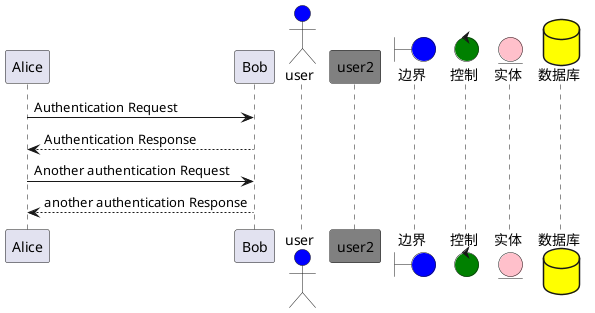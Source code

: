 @startuml
Alice -> Bob: Authentication Request
Bob --> Alice: Authentication Response

Alice -> Bob: Another authentication Request
Alice <-- Bob: another authentication Response

actor user #blue
participant user2 #grey

boundary 边界 #blue
control 控制 #green
entity 实体  #pink
database 数据库 #yellow





@enduml
